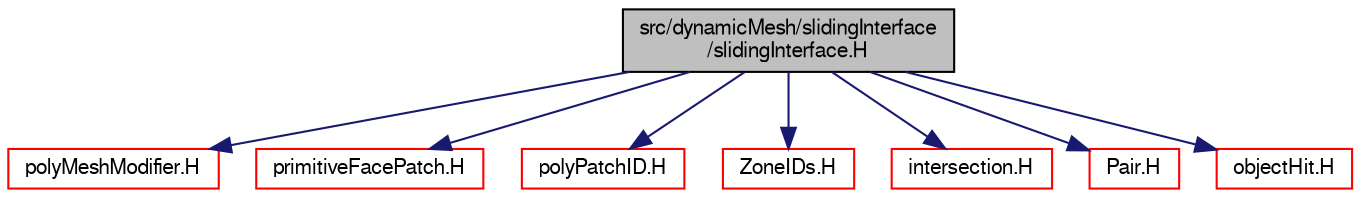 digraph "src/dynamicMesh/slidingInterface/slidingInterface.H"
{
  bgcolor="transparent";
  edge [fontname="FreeSans",fontsize="10",labelfontname="FreeSans",labelfontsize="10"];
  node [fontname="FreeSans",fontsize="10",shape=record];
  Node0 [label="src/dynamicMesh/slidingInterface\l/slidingInterface.H",height=0.2,width=0.4,color="black", fillcolor="grey75", style="filled", fontcolor="black"];
  Node0 -> Node1 [color="midnightblue",fontsize="10",style="solid",fontname="FreeSans"];
  Node1 [label="polyMeshModifier.H",height=0.2,width=0.4,color="red",URL="$a00683.html"];
  Node0 -> Node151 [color="midnightblue",fontsize="10",style="solid",fontname="FreeSans"];
  Node151 [label="primitiveFacePatch.H",height=0.2,width=0.4,color="red",URL="$a11996.html"];
  Node0 -> Node157 [color="midnightblue",fontsize="10",style="solid",fontname="FreeSans"];
  Node157 [label="polyPatchID.H",height=0.2,width=0.4,color="red",URL="$a11144.html"];
  Node0 -> Node177 [color="midnightblue",fontsize="10",style="solid",fontname="FreeSans"];
  Node177 [label="ZoneIDs.H",height=0.2,width=0.4,color="red",URL="$a11147.html"];
  Node0 -> Node143 [color="midnightblue",fontsize="10",style="solid",fontname="FreeSans"];
  Node143 [label="intersection.H",height=0.2,width=0.4,color="red",URL="$a12101.html"];
  Node0 -> Node176 [color="midnightblue",fontsize="10",style="solid",fontname="FreeSans"];
  Node176 [label="Pair.H",height=0.2,width=0.4,color="red",URL="$a12434.html"];
  Node0 -> Node156 [color="midnightblue",fontsize="10",style="solid",fontname="FreeSans"];
  Node156 [label="objectHit.H",height=0.2,width=0.4,color="red",URL="$a12026.html"];
}
